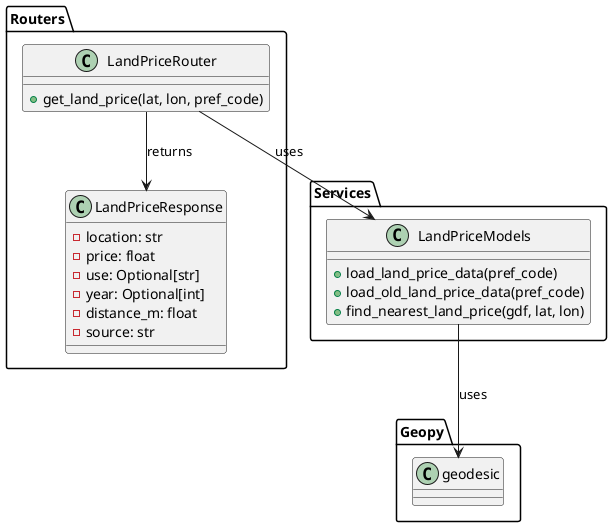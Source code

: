 @startuml AI

package "Routers" {
    class LandPriceResponse {
        - location: str
        - price: float
        - use: Optional[str]
        - year: Optional[int]
        - distance_m: float
        - source: str
    }

    class LandPriceRouter {
        + get_land_price(lat, lon, pref_code)
    }
}

package "Services" {
    class LandPriceModels {
        + load_land_price_data(pref_code)
        + load_old_land_price_data(pref_code)
        + find_nearest_land_price(gdf, lat, lon)
    }
}

package "Geopy" {
    class geodesic
}

LandPriceRouter --> LandPriceResponse : returns
LandPriceRouter --> LandPriceModels : uses
LandPriceModels --> geodesic : uses

@enduml